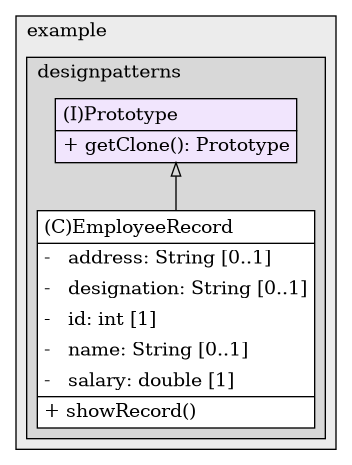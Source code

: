 @startuml

/' diagram meta data start
config=StructureConfiguration;
{
  "projectClassification": {
    "searchMode": "OpenProject", // OpenProject, AllProjects
    "includedProjects": "",
    "pathEndKeywords": "*.impl",
    "isClientPath": "",
    "isClientName": "",
    "isTestPath": "",
    "isTestName": "",
    "isMappingPath": "",
    "isMappingName": "",
    "isDataAccessPath": "",
    "isDataAccessName": "",
    "isDataStructurePath": "",
    "isDataStructureName": "",
    "isInterfaceStructuresPath": "",
    "isInterfaceStructuresName": "",
    "isEntryPointPath": "",
    "isEntryPointName": "",
    "treatFinalFieldsAsMandatory": false
  },
  "graphRestriction": {
    "classPackageExcludeFilter": "",
    "classPackageIncludeFilter": "",
    "classNameExcludeFilter": "",
    "classNameIncludeFilter": "",
    "methodNameExcludeFilter": "",
    "methodNameIncludeFilter": "",
    "removeByInheritance": "", // inheritance/annotation based filtering is done in a second step
    "removeByAnnotation": "",
    "removeByClassPackage": "", // cleanup the graph after inheritance/annotation based filtering is done
    "removeByClassName": "",
    "cutMappings": false,
    "cutEnum": true,
    "cutTests": true,
    "cutClient": true,
    "cutDataAccess": false,
    "cutInterfaceStructures": false,
    "cutDataStructures": false,
    "cutGetterAndSetter": true,
    "cutConstructors": true
  },
  "graphTraversal": {
    "forwardDepth": 6,
    "backwardDepth": 6,
    "classPackageExcludeFilter": "",
    "classPackageIncludeFilter": "",
    "classNameExcludeFilter": "",
    "classNameIncludeFilter": "",
    "methodNameExcludeFilter": "",
    "methodNameIncludeFilter": "",
    "hideMappings": false,
    "hideDataStructures": false,
    "hidePrivateMethods": true,
    "hideInterfaceCalls": true, // indirection: implementation -> interface (is hidden) -> implementation
    "onlyShowApplicationEntryPoints": false, // root node is included
    "useMethodCallsForStructureDiagram": "ForwardOnly" // ForwardOnly, BothDirections, No
  },
  "details": {
    "aggregation": "GroupByClass", // ByClass, GroupByClass, None
    "showClassGenericTypes": true,
    "showMethods": true,
    "showMethodParameterNames": true,
    "showMethodParameterTypes": true,
    "showMethodReturnType": true,
    "showPackageLevels": 2,
    "showDetailedClassStructure": true
  },
  "rootClass": "org.example.designpatterns.creational.prototype.employee.Prototype",
  "extensionCallbackMethod": "" // qualified.class.name#methodName - signature: public static String method(String)
}
diagram meta data end '/



digraph g {
    rankdir="TB"
    splines=polyline
    

'nodes 
subgraph cluster_1322970774 { 
   	label=example
	labeljust=l
	fillcolor="#ececec"
	style=filled
   
   subgraph cluster_1611567195 { 
   	label=designpatterns
	labeljust=l
	fillcolor="#d8d8d8"
	style=filled
   
   EmployeeRecord124971169[
	label=<<TABLE BORDER="1" CELLBORDER="0" CELLPADDING="4" CELLSPACING="0">
<TR><TD ALIGN="LEFT" >(C)EmployeeRecord</TD></TR>
<HR/>
<TR><TD ALIGN="LEFT" >-   address: String [0..1]</TD></TR>
<TR><TD ALIGN="LEFT" >-   designation: String [0..1]</TD></TR>
<TR><TD ALIGN="LEFT" >-   id: int [1]</TD></TR>
<TR><TD ALIGN="LEFT" >-   name: String [0..1]</TD></TR>
<TR><TD ALIGN="LEFT" >-   salary: double [1]</TD></TR>
<HR/>
<TR><TD ALIGN="LEFT" >+ showRecord()</TD></TR>
</TABLE>>
	style=filled
	margin=0
	shape=plaintext
	fillcolor="#FFFFFF"
];

Prototype124971169[
	label=<<TABLE BORDER="1" CELLBORDER="0" CELLPADDING="4" CELLSPACING="0">
<TR><TD ALIGN="LEFT" >(I)Prototype</TD></TR>
<HR/>
<TR><TD ALIGN="LEFT" >+ getClone(): Prototype</TD></TR>
</TABLE>>
	style=filled
	margin=0
	shape=plaintext
	fillcolor="#F1E5FD"
];
} 
} 

'edges    
Prototype124971169 -> EmployeeRecord124971169[arrowhead=none, arrowtail=empty, dir=both];
    
}
@enduml